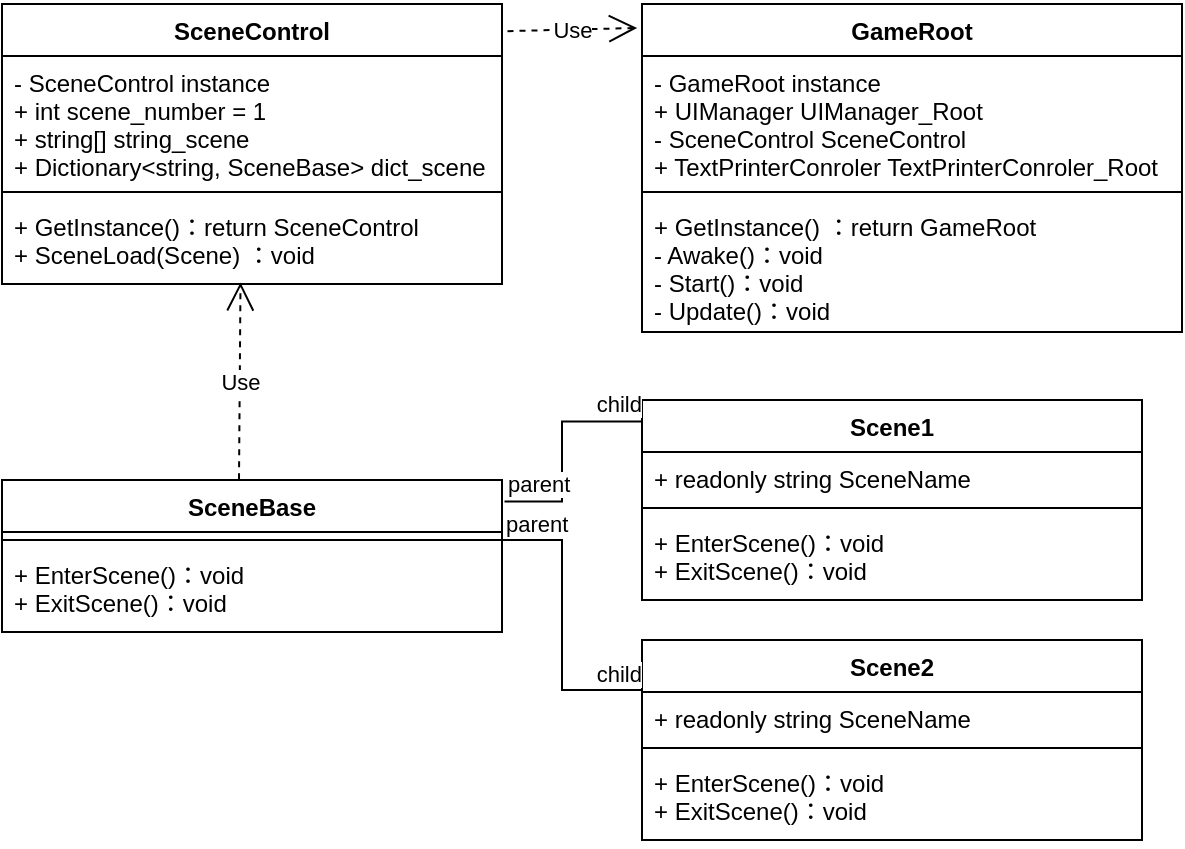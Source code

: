 <mxfile version="18.1.1" type="github">
  <diagram id="2Xjei2ra4oqchEOONryh" name="第 1 页">
    <mxGraphModel dx="688" dy="575" grid="1" gridSize="10" guides="1" tooltips="1" connect="1" arrows="1" fold="1" page="1" pageScale="1" pageWidth="827" pageHeight="1169" math="0" shadow="0">
      <root>
        <mxCell id="0" />
        <mxCell id="1" parent="0" />
        <mxCell id="alWDvVj2zCAmZSlvN_HB-6" value="SceneControl" style="swimlane;fontStyle=1;align=center;verticalAlign=top;childLayout=stackLayout;horizontal=1;startSize=26;horizontalStack=0;resizeParent=1;resizeParentMax=0;resizeLast=0;collapsible=1;marginBottom=0;" vertex="1" parent="1">
          <mxGeometry x="40" y="42" width="250" height="140" as="geometry" />
        </mxCell>
        <mxCell id="alWDvVj2zCAmZSlvN_HB-7" value="- SceneControl instance&#xa;+ int scene_number = 1&#xa;+ string[] string_scene&#xa;+ Dictionary&lt;string, SceneBase&gt; dict_scene" style="text;strokeColor=none;fillColor=none;align=left;verticalAlign=top;spacingLeft=4;spacingRight=4;overflow=hidden;rotatable=0;points=[[0,0.5],[1,0.5]];portConstraint=eastwest;" vertex="1" parent="alWDvVj2zCAmZSlvN_HB-6">
          <mxGeometry y="26" width="250" height="64" as="geometry" />
        </mxCell>
        <mxCell id="alWDvVj2zCAmZSlvN_HB-8" value="" style="line;strokeWidth=1;fillColor=none;align=left;verticalAlign=middle;spacingTop=-1;spacingLeft=3;spacingRight=3;rotatable=0;labelPosition=right;points=[];portConstraint=eastwest;" vertex="1" parent="alWDvVj2zCAmZSlvN_HB-6">
          <mxGeometry y="90" width="250" height="8" as="geometry" />
        </mxCell>
        <mxCell id="alWDvVj2zCAmZSlvN_HB-9" value="+ GetInstance()：return SceneControl&#xa;+ SceneLoad(Scene) ：void " style="text;strokeColor=none;fillColor=none;align=left;verticalAlign=top;spacingLeft=4;spacingRight=4;overflow=hidden;rotatable=0;points=[[0,0.5],[1,0.5]];portConstraint=eastwest;fontStyle=0" vertex="1" parent="alWDvVj2zCAmZSlvN_HB-6">
          <mxGeometry y="98" width="250" height="42" as="geometry" />
        </mxCell>
        <mxCell id="alWDvVj2zCAmZSlvN_HB-10" value="SceneBase" style="swimlane;fontStyle=1;align=center;verticalAlign=top;childLayout=stackLayout;horizontal=1;startSize=26;horizontalStack=0;resizeParent=1;resizeParentMax=0;resizeLast=0;collapsible=1;marginBottom=0;" vertex="1" parent="1">
          <mxGeometry x="40" y="280" width="250" height="76" as="geometry" />
        </mxCell>
        <mxCell id="alWDvVj2zCAmZSlvN_HB-12" value="" style="line;strokeWidth=1;fillColor=none;align=left;verticalAlign=middle;spacingTop=-1;spacingLeft=3;spacingRight=3;rotatable=0;labelPosition=right;points=[];portConstraint=eastwest;" vertex="1" parent="alWDvVj2zCAmZSlvN_HB-10">
          <mxGeometry y="26" width="250" height="8" as="geometry" />
        </mxCell>
        <mxCell id="alWDvVj2zCAmZSlvN_HB-13" value="+ EnterScene()：void&#xa;+ ExitScene()：void" style="text;strokeColor=none;fillColor=none;align=left;verticalAlign=top;spacingLeft=4;spacingRight=4;overflow=hidden;rotatable=0;points=[[0,0.5],[1,0.5]];portConstraint=eastwest;fontStyle=0" vertex="1" parent="alWDvVj2zCAmZSlvN_HB-10">
          <mxGeometry y="34" width="250" height="42" as="geometry" />
        </mxCell>
        <mxCell id="alWDvVj2zCAmZSlvN_HB-14" value="Scene1" style="swimlane;fontStyle=1;align=center;verticalAlign=top;childLayout=stackLayout;horizontal=1;startSize=26;horizontalStack=0;resizeParent=1;resizeParentMax=0;resizeLast=0;collapsible=1;marginBottom=0;" vertex="1" parent="1">
          <mxGeometry x="360" y="240" width="250" height="100" as="geometry" />
        </mxCell>
        <mxCell id="alWDvVj2zCAmZSlvN_HB-15" value="+ readonly string SceneName " style="text;strokeColor=none;fillColor=none;align=left;verticalAlign=top;spacingLeft=4;spacingRight=4;overflow=hidden;rotatable=0;points=[[0,0.5],[1,0.5]];portConstraint=eastwest;" vertex="1" parent="alWDvVj2zCAmZSlvN_HB-14">
          <mxGeometry y="26" width="250" height="24" as="geometry" />
        </mxCell>
        <mxCell id="alWDvVj2zCAmZSlvN_HB-16" value="" style="line;strokeWidth=1;fillColor=none;align=left;verticalAlign=middle;spacingTop=-1;spacingLeft=3;spacingRight=3;rotatable=0;labelPosition=right;points=[];portConstraint=eastwest;" vertex="1" parent="alWDvVj2zCAmZSlvN_HB-14">
          <mxGeometry y="50" width="250" height="8" as="geometry" />
        </mxCell>
        <mxCell id="alWDvVj2zCAmZSlvN_HB-17" value="+ EnterScene()：void&#xa;+ ExitScene()：void" style="text;strokeColor=none;fillColor=none;align=left;verticalAlign=top;spacingLeft=4;spacingRight=4;overflow=hidden;rotatable=0;points=[[0,0.5],[1,0.5]];portConstraint=eastwest;fontStyle=0" vertex="1" parent="alWDvVj2zCAmZSlvN_HB-14">
          <mxGeometry y="58" width="250" height="42" as="geometry" />
        </mxCell>
        <mxCell id="alWDvVj2zCAmZSlvN_HB-18" value="Scene2" style="swimlane;fontStyle=1;align=center;verticalAlign=top;childLayout=stackLayout;horizontal=1;startSize=26;horizontalStack=0;resizeParent=1;resizeParentMax=0;resizeLast=0;collapsible=1;marginBottom=0;" vertex="1" parent="1">
          <mxGeometry x="360" y="360" width="250" height="100" as="geometry" />
        </mxCell>
        <mxCell id="alWDvVj2zCAmZSlvN_HB-19" value="+ readonly string SceneName " style="text;strokeColor=none;fillColor=none;align=left;verticalAlign=top;spacingLeft=4;spacingRight=4;overflow=hidden;rotatable=0;points=[[0,0.5],[1,0.5]];portConstraint=eastwest;" vertex="1" parent="alWDvVj2zCAmZSlvN_HB-18">
          <mxGeometry y="26" width="250" height="24" as="geometry" />
        </mxCell>
        <mxCell id="alWDvVj2zCAmZSlvN_HB-20" value="" style="line;strokeWidth=1;fillColor=none;align=left;verticalAlign=middle;spacingTop=-1;spacingLeft=3;spacingRight=3;rotatable=0;labelPosition=right;points=[];portConstraint=eastwest;" vertex="1" parent="alWDvVj2zCAmZSlvN_HB-18">
          <mxGeometry y="50" width="250" height="8" as="geometry" />
        </mxCell>
        <mxCell id="alWDvVj2zCAmZSlvN_HB-21" value="+ EnterScene()：void&#xa;+ ExitScene()：void" style="text;strokeColor=none;fillColor=none;align=left;verticalAlign=top;spacingLeft=4;spacingRight=4;overflow=hidden;rotatable=0;points=[[0,0.5],[1,0.5]];portConstraint=eastwest;fontStyle=0" vertex="1" parent="alWDvVj2zCAmZSlvN_HB-18">
          <mxGeometry y="58" width="250" height="42" as="geometry" />
        </mxCell>
        <mxCell id="alWDvVj2zCAmZSlvN_HB-22" value="GameRoot" style="swimlane;fontStyle=1;align=center;verticalAlign=top;childLayout=stackLayout;horizontal=1;startSize=26;horizontalStack=0;resizeParent=1;resizeParentMax=0;resizeLast=0;collapsible=1;marginBottom=0;" vertex="1" parent="1">
          <mxGeometry x="360" y="42" width="270" height="164" as="geometry" />
        </mxCell>
        <mxCell id="alWDvVj2zCAmZSlvN_HB-23" value="- GameRoot instance&#xa;+ UIManager UIManager_Root&#xa;- SceneControl SceneControl&#xa;+ TextPrinterConroler TextPrinterConroler_Root" style="text;strokeColor=none;fillColor=none;align=left;verticalAlign=top;spacingLeft=4;spacingRight=4;overflow=hidden;rotatable=0;points=[[0,0.5],[1,0.5]];portConstraint=eastwest;" vertex="1" parent="alWDvVj2zCAmZSlvN_HB-22">
          <mxGeometry y="26" width="270" height="64" as="geometry" />
        </mxCell>
        <mxCell id="alWDvVj2zCAmZSlvN_HB-24" value="" style="line;strokeWidth=1;fillColor=none;align=left;verticalAlign=middle;spacingTop=-1;spacingLeft=3;spacingRight=3;rotatable=0;labelPosition=right;points=[];portConstraint=eastwest;" vertex="1" parent="alWDvVj2zCAmZSlvN_HB-22">
          <mxGeometry y="90" width="270" height="8" as="geometry" />
        </mxCell>
        <mxCell id="alWDvVj2zCAmZSlvN_HB-25" value="+ GetInstance() ：return GameRoot&#xa;- Awake()：void&#xa;- Start()：void&#xa;- Update()：void " style="text;strokeColor=none;fillColor=none;align=left;verticalAlign=top;spacingLeft=4;spacingRight=4;overflow=hidden;rotatable=0;points=[[0,0.5],[1,0.5]];portConstraint=eastwest;fontStyle=0" vertex="1" parent="alWDvVj2zCAmZSlvN_HB-22">
          <mxGeometry y="98" width="270" height="66" as="geometry" />
        </mxCell>
        <mxCell id="alWDvVj2zCAmZSlvN_HB-26" value="" style="endArrow=none;html=1;edgeStyle=orthogonalEdgeStyle;rounded=0;entryX=0;entryY=0.108;entryDx=0;entryDy=0;entryPerimeter=0;exitX=1.005;exitY=0.142;exitDx=0;exitDy=0;exitPerimeter=0;" edge="1" parent="1" source="alWDvVj2zCAmZSlvN_HB-10" target="alWDvVj2zCAmZSlvN_HB-14">
          <mxGeometry relative="1" as="geometry">
            <mxPoint x="280" y="270" as="sourcePoint" />
            <mxPoint x="310" y="410" as="targetPoint" />
            <Array as="points">
              <mxPoint x="320" y="291" />
              <mxPoint x="320" y="251" />
            </Array>
          </mxGeometry>
        </mxCell>
        <mxCell id="alWDvVj2zCAmZSlvN_HB-27" value="parent" style="edgeLabel;resizable=0;html=1;align=left;verticalAlign=bottom;" connectable="0" vertex="1" parent="alWDvVj2zCAmZSlvN_HB-26">
          <mxGeometry x="-1" relative="1" as="geometry" />
        </mxCell>
        <mxCell id="alWDvVj2zCAmZSlvN_HB-28" value="child" style="edgeLabel;resizable=0;html=1;align=right;verticalAlign=bottom;" connectable="0" vertex="1" parent="alWDvVj2zCAmZSlvN_HB-26">
          <mxGeometry x="1" relative="1" as="geometry" />
        </mxCell>
        <mxCell id="alWDvVj2zCAmZSlvN_HB-29" value="" style="endArrow=none;html=1;edgeStyle=orthogonalEdgeStyle;rounded=0;entryX=0;entryY=0.25;entryDx=0;entryDy=0;" edge="1" parent="1" source="alWDvVj2zCAmZSlvN_HB-12" target="alWDvVj2zCAmZSlvN_HB-18">
          <mxGeometry relative="1" as="geometry">
            <mxPoint x="301.25" y="300.792" as="sourcePoint" />
            <mxPoint x="370" y="260.8" as="targetPoint" />
            <Array as="points">
              <mxPoint x="320" y="310" />
              <mxPoint x="320" y="385" />
            </Array>
          </mxGeometry>
        </mxCell>
        <mxCell id="alWDvVj2zCAmZSlvN_HB-30" value="parent" style="edgeLabel;resizable=0;html=1;align=left;verticalAlign=bottom;" connectable="0" vertex="1" parent="alWDvVj2zCAmZSlvN_HB-29">
          <mxGeometry x="-1" relative="1" as="geometry" />
        </mxCell>
        <mxCell id="alWDvVj2zCAmZSlvN_HB-31" value="child" style="edgeLabel;resizable=0;html=1;align=right;verticalAlign=bottom;" connectable="0" vertex="1" parent="alWDvVj2zCAmZSlvN_HB-29">
          <mxGeometry x="1" relative="1" as="geometry" />
        </mxCell>
        <mxCell id="alWDvVj2zCAmZSlvN_HB-33" value="Use" style="endArrow=open;endSize=12;dashed=1;html=1;rounded=0;exitX=0.474;exitY=-0.005;exitDx=0;exitDy=0;exitPerimeter=0;entryX=0.477;entryY=0.981;entryDx=0;entryDy=0;entryPerimeter=0;" edge="1" parent="1" source="alWDvVj2zCAmZSlvN_HB-10" target="alWDvVj2zCAmZSlvN_HB-9">
          <mxGeometry width="160" relative="1" as="geometry">
            <mxPoint x="120" y="240" as="sourcePoint" />
            <mxPoint x="280" y="240" as="targetPoint" />
          </mxGeometry>
        </mxCell>
        <mxCell id="alWDvVj2zCAmZSlvN_HB-34" value="Use" style="endArrow=open;endSize=12;dashed=1;html=1;rounded=0;exitX=1.011;exitY=0.097;exitDx=0;exitDy=0;entryX=-0.009;entryY=0.073;entryDx=0;entryDy=0;entryPerimeter=0;exitPerimeter=0;" edge="1" parent="1" source="alWDvVj2zCAmZSlvN_HB-6" target="alWDvVj2zCAmZSlvN_HB-22">
          <mxGeometry width="160" relative="1" as="geometry">
            <mxPoint x="168.5" y="289.62" as="sourcePoint" />
            <mxPoint x="169.25" y="191.202" as="targetPoint" />
          </mxGeometry>
        </mxCell>
      </root>
    </mxGraphModel>
  </diagram>
</mxfile>
